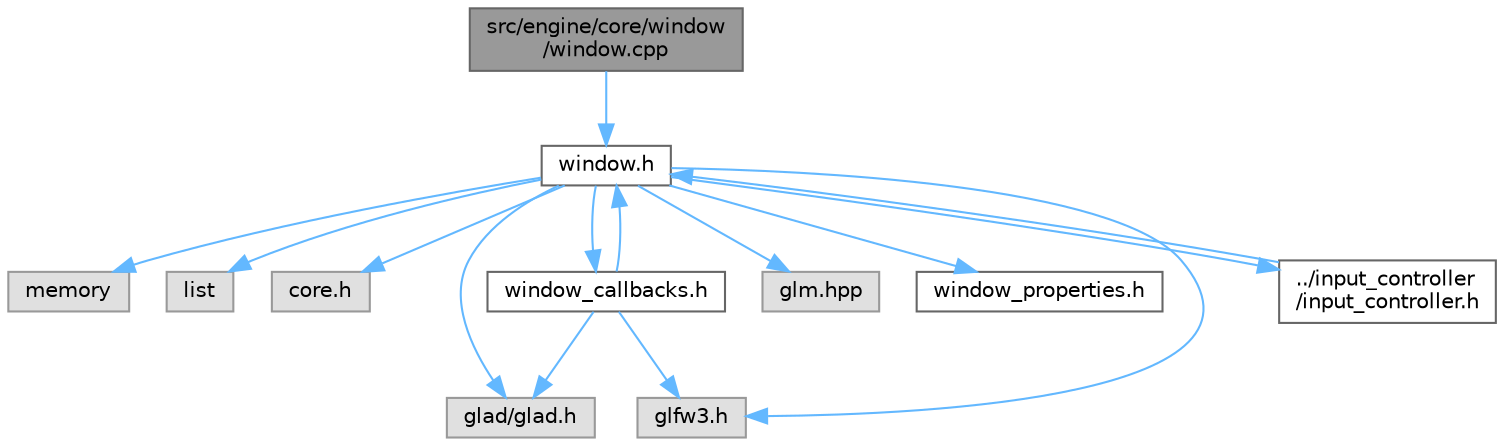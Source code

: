 digraph "src/engine/core/window/window.cpp"
{
 // LATEX_PDF_SIZE
  bgcolor="transparent";
  edge [fontname=Helvetica,fontsize=10,labelfontname=Helvetica,labelfontsize=10];
  node [fontname=Helvetica,fontsize=10,shape=box,height=0.2,width=0.4];
  Node1 [label="src/engine/core/window\l/window.cpp",height=0.2,width=0.4,color="gray40", fillcolor="grey60", style="filled", fontcolor="black",tooltip=" "];
  Node1 -> Node2 [color="steelblue1",style="solid"];
  Node2 [label="window.h",height=0.2,width=0.4,color="grey40", fillcolor="white", style="filled",URL="$window_8h.html",tooltip=" "];
  Node2 -> Node3 [color="steelblue1",style="solid"];
  Node3 [label="memory",height=0.2,width=0.4,color="grey60", fillcolor="#E0E0E0", style="filled",tooltip=" "];
  Node2 -> Node4 [color="steelblue1",style="solid"];
  Node4 [label="list",height=0.2,width=0.4,color="grey60", fillcolor="#E0E0E0", style="filled",tooltip=" "];
  Node2 -> Node5 [color="steelblue1",style="solid"];
  Node5 [label="core.h",height=0.2,width=0.4,color="grey60", fillcolor="#E0E0E0", style="filled",tooltip=" "];
  Node2 -> Node6 [color="steelblue1",style="solid"];
  Node6 [label="glad/glad.h",height=0.2,width=0.4,color="grey60", fillcolor="#E0E0E0", style="filled",tooltip=" "];
  Node2 -> Node7 [color="steelblue1",style="solid"];
  Node7 [label="glfw3.h",height=0.2,width=0.4,color="grey60", fillcolor="#E0E0E0", style="filled",tooltip=" "];
  Node2 -> Node8 [color="steelblue1",style="solid"];
  Node8 [label="glm.hpp",height=0.2,width=0.4,color="grey60", fillcolor="#E0E0E0", style="filled",tooltip=" "];
  Node2 -> Node9 [color="steelblue1",style="solid"];
  Node9 [label="window_properties.h",height=0.2,width=0.4,color="grey40", fillcolor="white", style="filled",URL="$window__properties_8h.html",tooltip=" "];
  Node2 -> Node10 [color="steelblue1",style="solid"];
  Node10 [label="window_callbacks.h",height=0.2,width=0.4,color="grey40", fillcolor="white", style="filled",URL="$window__callbacks_8h.html",tooltip=" "];
  Node10 -> Node2 [color="steelblue1",style="solid"];
  Node10 -> Node6 [color="steelblue1",style="solid"];
  Node10 -> Node7 [color="steelblue1",style="solid"];
  Node2 -> Node11 [color="steelblue1",style="solid"];
  Node11 [label="../input_controller\l/input_controller.h",height=0.2,width=0.4,color="grey40", fillcolor="white", style="filled",URL="$input__controller_8h.html",tooltip=" "];
  Node11 -> Node2 [color="steelblue1",style="solid"];
}
